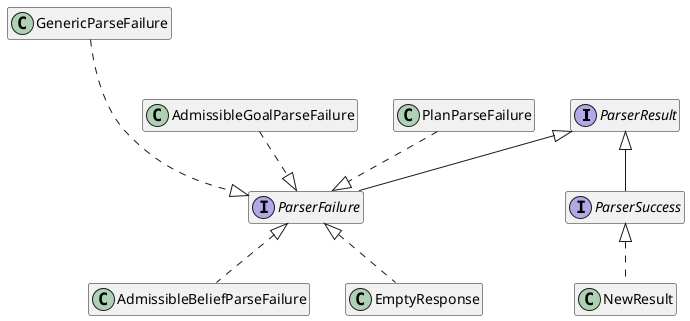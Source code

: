 @startuml
hide empty members
interface ParserResult

class GenericParseFailure

GenericParseFailure ...|> ParserFailure

class AdmissibleGoalParseFailure

class AdmissibleBeliefParseFailure implements ParserFailure

AdmissibleGoalParseFailure ..|> ParserFailure

PlanParseFailure ..|> ParserFailure

class PlanParseFailure 

class EmptyResponse implements ParserFailure

interface ParserSuccess extends ParserResult

class NewResult implements ParserSuccess

interface ParserFailure extends ParserResult
@enduml